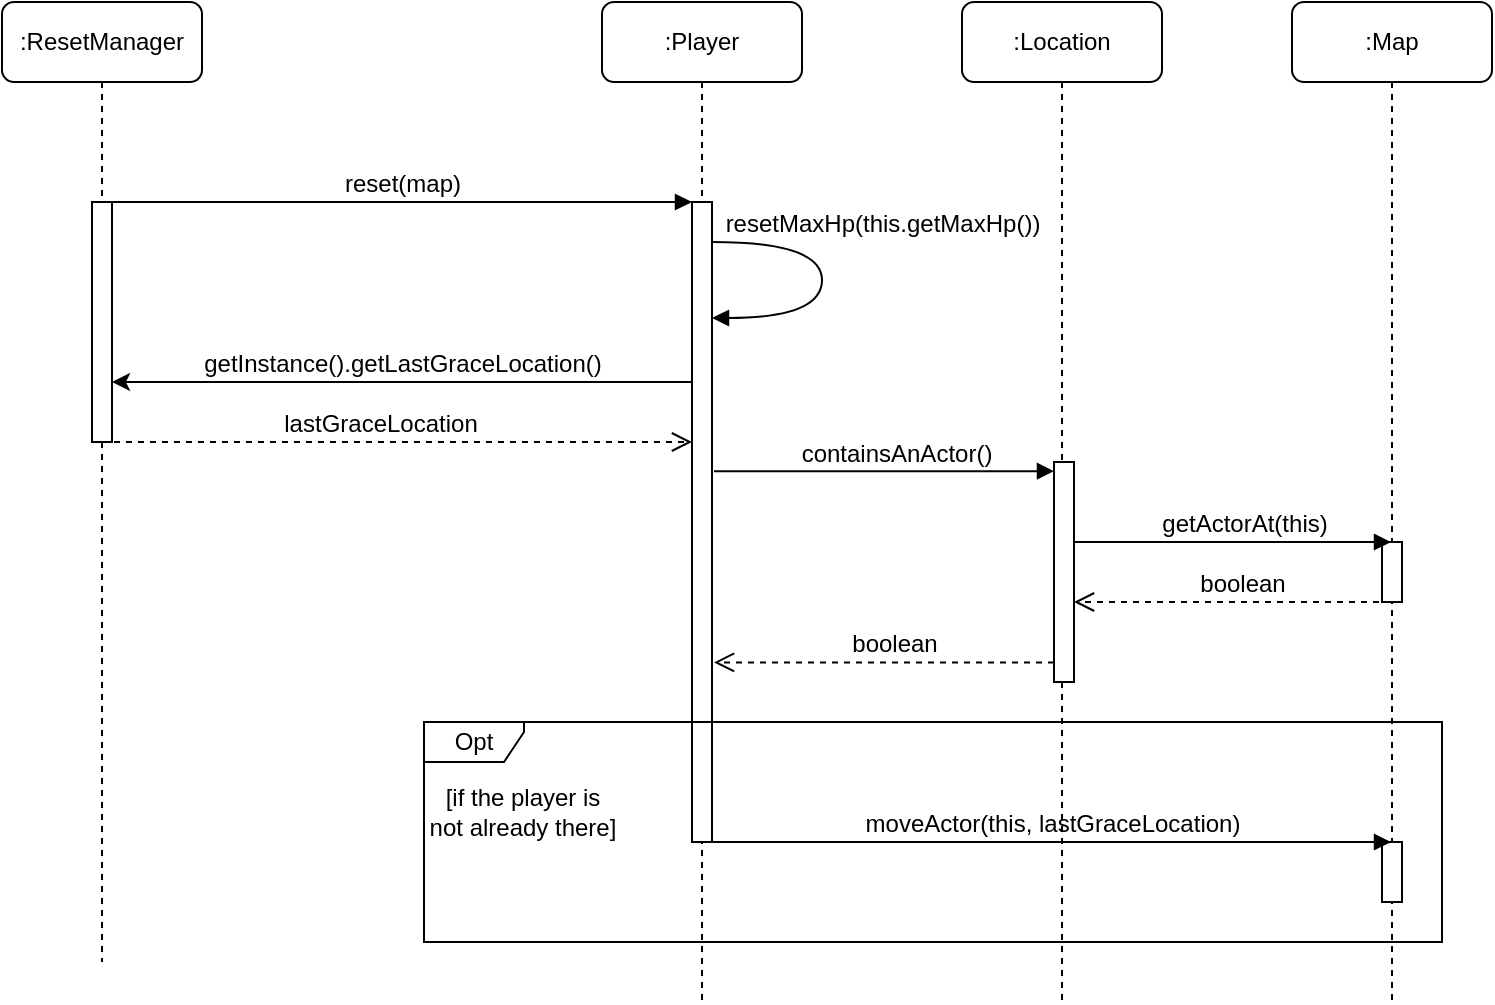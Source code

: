 <mxfile version="21.2.1" type="device">
  <diagram name="Page-1" id="13e1069c-82ec-6db2-03f1-153e76fe0fe0">
    <mxGraphModel dx="1074" dy="669" grid="1" gridSize="10" guides="1" tooltips="1" connect="1" arrows="1" fold="1" page="1" pageScale="1" pageWidth="1100" pageHeight="850" background="none" math="0" shadow="0">
      <root>
        <mxCell id="0" />
        <mxCell id="1" parent="0" />
        <mxCell id="7baba1c4bc27f4b0-2" value=":Player" style="shape=umlLifeline;perimeter=lifelinePerimeter;whiteSpace=wrap;html=1;container=0;collapsible=0;recursiveResize=0;outlineConnect=0;rounded=1;shadow=0;comic=0;labelBackgroundColor=none;strokeWidth=1;fontFamily=Helvetica;fontSize=12;align=center;size=40;movable=1;resizable=1;rotatable=1;deletable=1;editable=1;locked=0;connectable=1;" parent="1" vertex="1">
          <mxGeometry x="400" y="80" width="100" height="500" as="geometry" />
        </mxCell>
        <mxCell id="7baba1c4bc27f4b0-3" value=":Location" style="shape=umlLifeline;perimeter=lifelinePerimeter;whiteSpace=wrap;html=1;container=1;collapsible=0;recursiveResize=0;outlineConnect=0;rounded=1;shadow=0;comic=0;labelBackgroundColor=none;strokeWidth=1;fontFamily=Helvetica;fontSize=12;align=center;" parent="1" vertex="1">
          <mxGeometry x="580" y="80" width="100" height="500" as="geometry" />
        </mxCell>
        <mxCell id="7baba1c4bc27f4b0-8" value=":ResetManager" style="shape=umlLifeline;perimeter=lifelinePerimeter;whiteSpace=wrap;html=1;container=1;collapsible=0;recursiveResize=0;outlineConnect=0;rounded=1;shadow=0;comic=0;labelBackgroundColor=none;strokeWidth=1;fontFamily=Helvetica;fontSize=12;align=center;" parent="1" vertex="1">
          <mxGeometry x="100" y="80" width="100" height="480" as="geometry" />
        </mxCell>
        <mxCell id="7baba1c4bc27f4b0-9" value="" style="html=1;points=[];perimeter=orthogonalPerimeter;rounded=0;shadow=0;comic=0;labelBackgroundColor=none;strokeWidth=1;fontFamily=Helvetica;fontSize=12;align=center;" parent="7baba1c4bc27f4b0-8" vertex="1">
          <mxGeometry x="45" y="100" width="10" height="120" as="geometry" />
        </mxCell>
        <mxCell id="7baba1c4bc27f4b0-11" value="reset(map)" style="html=1;verticalAlign=bottom;endArrow=block;entryX=0;entryY=0;labelBackgroundColor=none;fontFamily=Helvetica;fontSize=12;edgeStyle=elbowEdgeStyle;elbow=vertical;" parent="1" source="7baba1c4bc27f4b0-9" target="7baba1c4bc27f4b0-10" edge="1">
          <mxGeometry relative="1" as="geometry">
            <mxPoint x="220" y="190" as="sourcePoint" />
            <mxPoint as="offset" />
          </mxGeometry>
        </mxCell>
        <mxCell id="DH6IuwQM_21PFYgnU8KK-26" value=":Map" style="shape=umlLifeline;perimeter=lifelinePerimeter;whiteSpace=wrap;html=1;container=1;collapsible=0;recursiveResize=0;outlineConnect=0;rounded=1;shadow=0;comic=0;labelBackgroundColor=none;strokeWidth=1;fontFamily=Helvetica;fontSize=12;align=center;" parent="1" vertex="1">
          <mxGeometry x="745" y="80" width="100" height="500" as="geometry" />
        </mxCell>
        <mxCell id="DH6IuwQM_21PFYgnU8KK-27" value="" style="html=1;points=[];perimeter=orthogonalPerimeter;rounded=0;shadow=0;comic=0;labelBackgroundColor=none;strokeWidth=1;fontFamily=Helvetica;fontSize=12;align=center;" parent="DH6IuwQM_21PFYgnU8KK-26" vertex="1">
          <mxGeometry x="45" y="270" width="10" height="30" as="geometry" />
        </mxCell>
        <mxCell id="zdNvGmMRSBU-zcqmcYvB-2" value="getInstance().getLastGraceLocation()" style="html=1;verticalAlign=bottom;endArrow=none;labelBackgroundColor=none;fontFamily=Helvetica;fontSize=12;edgeStyle=elbowEdgeStyle;elbow=vertical;startArrow=classic;startFill=1;endFill=0;" edge="1" parent="1" source="7baba1c4bc27f4b0-9" target="7baba1c4bc27f4b0-10">
          <mxGeometry relative="1" as="geometry">
            <mxPoint x="160" y="190" as="sourcePoint" />
            <mxPoint as="offset" />
            <mxPoint x="455" y="190" as="targetPoint" />
            <Array as="points">
              <mxPoint x="350" y="270" />
            </Array>
          </mxGeometry>
        </mxCell>
        <mxCell id="zdNvGmMRSBU-zcqmcYvB-3" value="containsAnActor()" style="html=1;verticalAlign=bottom;endArrow=block;labelBackgroundColor=none;fontFamily=Helvetica;fontSize=12;rounded=0;edgeStyle=elbowEdgeStyle;elbow=vertical;" edge="1" parent="1">
          <mxGeometry x="0.067" relative="1" as="geometry">
            <mxPoint x="456" y="314.58" as="sourcePoint" />
            <mxPoint x="626" y="314.58" as="targetPoint" />
            <mxPoint as="offset" />
            <Array as="points">
              <mxPoint x="561" y="314.58" />
            </Array>
          </mxGeometry>
        </mxCell>
        <mxCell id="7baba1c4bc27f4b0-13" value="" style="html=1;points=[];perimeter=orthogonalPerimeter;rounded=0;shadow=0;comic=0;labelBackgroundColor=none;strokeWidth=1;fontFamily=Helvetica;fontSize=12;align=center;" parent="1" vertex="1">
          <mxGeometry x="626" y="310" width="10" height="110" as="geometry" />
        </mxCell>
        <mxCell id="zdNvGmMRSBU-zcqmcYvB-6" value="getActorAt(this)" style="html=1;verticalAlign=bottom;endArrow=block;labelBackgroundColor=none;fontFamily=Helvetica;fontSize=12;rounded=0;edgeStyle=elbowEdgeStyle;elbow=vertical;" edge="1" parent="1" source="7baba1c4bc27f4b0-13" target="DH6IuwQM_21PFYgnU8KK-26">
          <mxGeometry x="0.067" relative="1" as="geometry">
            <mxPoint x="650" y="340" as="sourcePoint" />
            <mxPoint x="790" y="340" as="targetPoint" />
            <mxPoint as="offset" />
            <Array as="points">
              <mxPoint x="720" y="350" />
            </Array>
          </mxGeometry>
        </mxCell>
        <mxCell id="zdNvGmMRSBU-zcqmcYvB-7" value="boolean" style="html=1;verticalAlign=bottom;endArrow=open;dashed=1;endSize=8;labelBackgroundColor=none;fontFamily=Helvetica;fontSize=12;edgeStyle=elbowEdgeStyle;elbow=vertical;" edge="1" parent="1" source="DH6IuwQM_21PFYgnU8KK-26">
          <mxGeometry x="-0.061" relative="1" as="geometry">
            <mxPoint x="636" y="379.79" as="targetPoint" />
            <Array as="points">
              <mxPoint x="800" y="380" />
            </Array>
            <mxPoint x="790" y="380" as="sourcePoint" />
            <mxPoint as="offset" />
          </mxGeometry>
        </mxCell>
        <mxCell id="zdNvGmMRSBU-zcqmcYvB-8" value="boolean" style="html=1;verticalAlign=bottom;endArrow=open;dashed=1;endSize=8;labelBackgroundColor=none;fontFamily=Helvetica;fontSize=12;edgeStyle=elbowEdgeStyle;elbow=vertical;" edge="1" parent="1" source="7baba1c4bc27f4b0-13">
          <mxGeometry x="-0.061" relative="1" as="geometry">
            <mxPoint x="456" y="410.0" as="targetPoint" />
            <Array as="points">
              <mxPoint x="620" y="410.21" />
            </Array>
            <mxPoint x="615" y="410.21" as="sourcePoint" />
            <mxPoint as="offset" />
          </mxGeometry>
        </mxCell>
        <mxCell id="7baba1c4bc27f4b0-10" value="" style="html=1;points=[];perimeter=orthogonalPerimeter;rounded=0;shadow=0;comic=0;labelBackgroundColor=none;strokeWidth=1;fontFamily=Helvetica;fontSize=12;align=center;" parent="1" vertex="1">
          <mxGeometry x="445" y="180" width="10" height="320" as="geometry" />
        </mxCell>
        <mxCell id="zdNvGmMRSBU-zcqmcYvB-1" value="resetMaxHp(this.getMaxHp())" style="html=1;verticalAlign=bottom;endArrow=block;labelBackgroundColor=none;fontFamily=Helvetica;fontSize=12;elbow=vertical;edgeStyle=orthogonalEdgeStyle;curved=1;exitX=1.038;exitY=0.345;exitPerimeter=0;" edge="1" parent="1" target="7baba1c4bc27f4b0-10">
          <mxGeometry x="-0.257" y="30" relative="1" as="geometry">
            <mxPoint x="455" y="200" as="sourcePoint" />
            <mxPoint x="460" y="238" as="targetPoint" />
            <Array as="points">
              <mxPoint x="510" y="200" />
              <mxPoint x="510" y="238" />
            </Array>
            <mxPoint as="offset" />
          </mxGeometry>
        </mxCell>
        <mxCell id="DH6IuwQM_21PFYgnU8KK-13" value="Opt" style="shape=umlFrame;whiteSpace=wrap;html=1;pointerEvents=0;width=50;height=20;fontFamily=Helvetica;movable=1;resizable=1;rotatable=1;deletable=1;editable=1;locked=0;connectable=1;" parent="1" vertex="1">
          <mxGeometry x="311" y="440" width="509" height="110" as="geometry" />
        </mxCell>
        <mxCell id="DH6IuwQM_21PFYgnU8KK-14" value="&lt;div&gt;[if the player is &lt;br&gt;&lt;/div&gt;&lt;div&gt;not already there]&lt;/div&gt;" style="text;html=1;align=center;verticalAlign=middle;resizable=0;points=[];autosize=1;strokeColor=none;fillColor=none;fontFamily=Helvetica;" parent="1" vertex="1">
          <mxGeometry x="300" y="465" width="120" height="40" as="geometry" />
        </mxCell>
        <mxCell id="zdNvGmMRSBU-zcqmcYvB-9" value="lastGraceLocation" style="html=1;verticalAlign=bottom;endArrow=open;dashed=1;endSize=8;labelBackgroundColor=none;fontFamily=Helvetica;fontSize=12;edgeStyle=elbowEdgeStyle;elbow=vertical;" edge="1" parent="1" source="7baba1c4bc27f4b0-8" target="7baba1c4bc27f4b0-10">
          <mxGeometry x="-0.061" relative="1" as="geometry">
            <mxPoint x="230" y="320.0" as="targetPoint" />
            <Array as="points">
              <mxPoint x="340" y="300" />
              <mxPoint x="394" y="320.21" />
            </Array>
            <mxPoint x="400" y="320" as="sourcePoint" />
            <mxPoint as="offset" />
          </mxGeometry>
        </mxCell>
        <mxCell id="zdNvGmMRSBU-zcqmcYvB-10" value="" style="html=1;points=[];perimeter=orthogonalPerimeter;rounded=0;shadow=0;comic=0;labelBackgroundColor=none;strokeWidth=1;fontFamily=Helvetica;fontSize=12;align=center;" vertex="1" parent="1">
          <mxGeometry x="790" y="500" width="10" height="30" as="geometry" />
        </mxCell>
        <mxCell id="DH6IuwQM_21PFYgnU8KK-28" value="moveActor(this, lastGraceLocation)" style="html=1;verticalAlign=bottom;endArrow=block;labelBackgroundColor=none;fontFamily=Helvetica;fontSize=12;rounded=0;edgeStyle=elbowEdgeStyle;elbow=vertical;" parent="1" target="DH6IuwQM_21PFYgnU8KK-26" edge="1" source="7baba1c4bc27f4b0-10">
          <mxGeometry relative="1" as="geometry">
            <mxPoint x="450" y="490" as="sourcePoint" />
            <mxPoint x="737.5" y="650.2" as="targetPoint" />
            <mxPoint as="offset" />
            <Array as="points">
              <mxPoint x="500" y="500" />
              <mxPoint x="450" y="470" />
            </Array>
          </mxGeometry>
        </mxCell>
      </root>
    </mxGraphModel>
  </diagram>
</mxfile>

